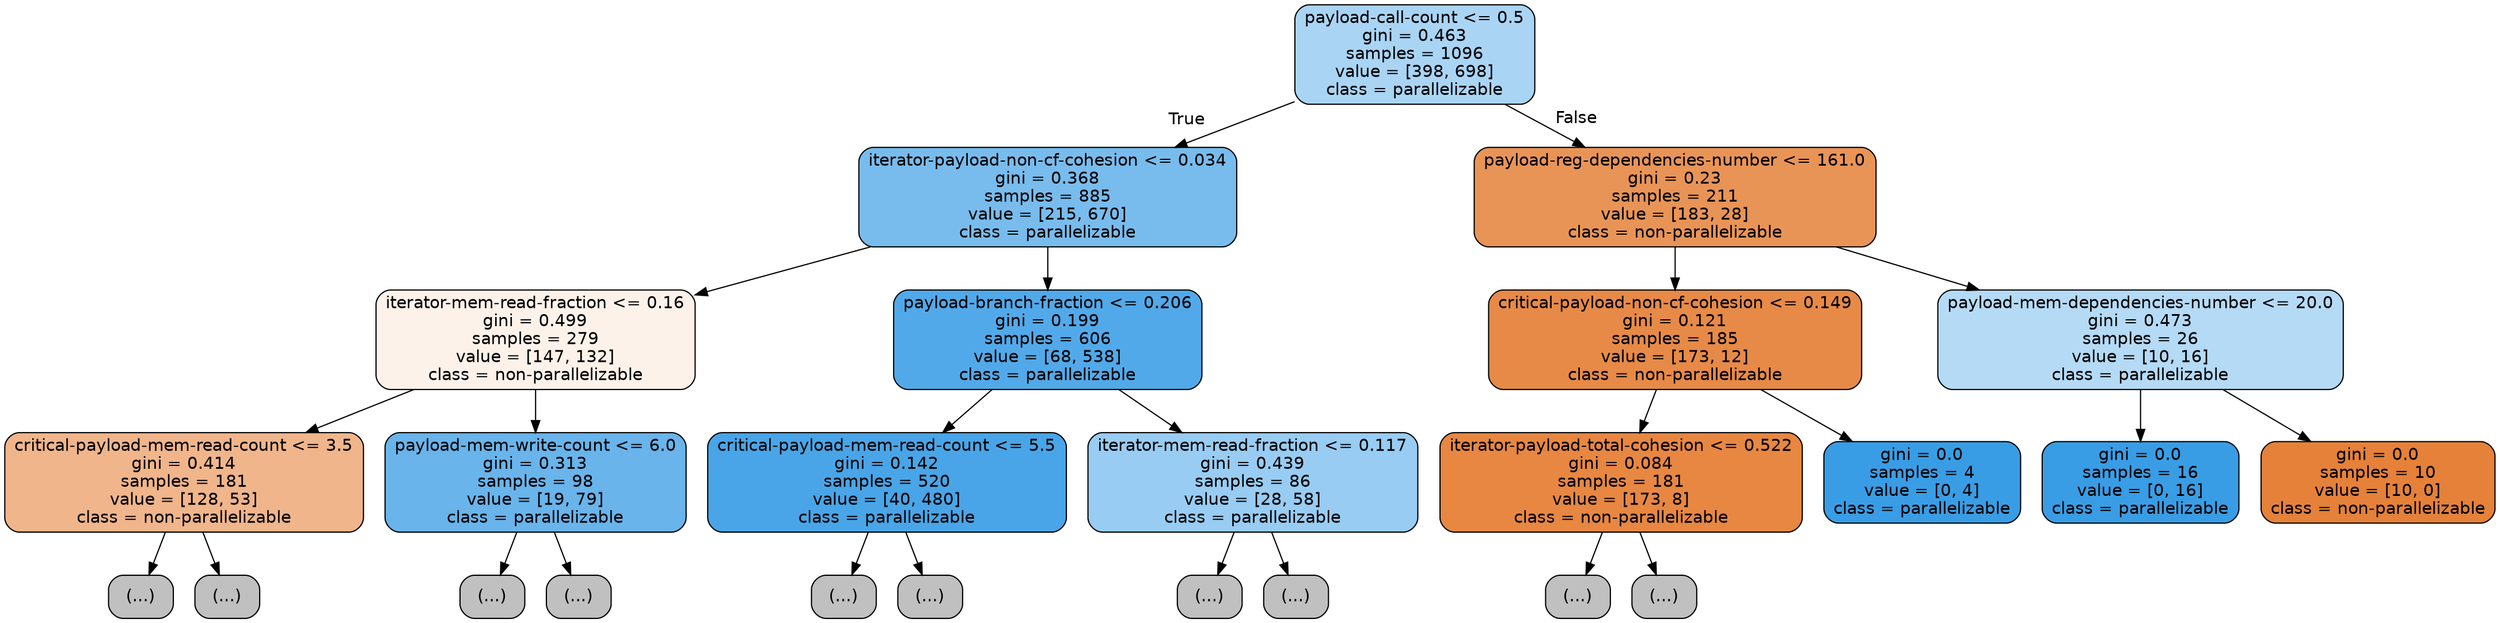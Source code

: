 digraph Tree {
node [shape=box, style="filled, rounded", color="black", fontname=helvetica] ;
edge [fontname=helvetica] ;
0 [label="payload-call-count <= 0.5\ngini = 0.463\nsamples = 1096\nvalue = [398, 698]\nclass = parallelizable", fillcolor="#399de56e"] ;
1 [label="iterator-payload-non-cf-cohesion <= 0.034\ngini = 0.368\nsamples = 885\nvalue = [215, 670]\nclass = parallelizable", fillcolor="#399de5ad"] ;
0 -> 1 [labeldistance=2.5, labelangle=45, headlabel="True"] ;
2 [label="iterator-mem-read-fraction <= 0.16\ngini = 0.499\nsamples = 279\nvalue = [147, 132]\nclass = non-parallelizable", fillcolor="#e581391a"] ;
1 -> 2 ;
3 [label="critical-payload-mem-read-count <= 3.5\ngini = 0.414\nsamples = 181\nvalue = [128, 53]\nclass = non-parallelizable", fillcolor="#e5813995"] ;
2 -> 3 ;
4 [label="(...)", fillcolor="#C0C0C0"] ;
3 -> 4 ;
51 [label="(...)", fillcolor="#C0C0C0"] ;
3 -> 51 ;
52 [label="payload-mem-write-count <= 6.0\ngini = 0.313\nsamples = 98\nvalue = [19, 79]\nclass = parallelizable", fillcolor="#399de5c2"] ;
2 -> 52 ;
53 [label="(...)", fillcolor="#C0C0C0"] ;
52 -> 53 ;
72 [label="(...)", fillcolor="#C0C0C0"] ;
52 -> 72 ;
73 [label="payload-branch-fraction <= 0.206\ngini = 0.199\nsamples = 606\nvalue = [68, 538]\nclass = parallelizable", fillcolor="#399de5df"] ;
1 -> 73 ;
74 [label="critical-payload-mem-read-count <= 5.5\ngini = 0.142\nsamples = 520\nvalue = [40, 480]\nclass = parallelizable", fillcolor="#399de5ea"] ;
73 -> 74 ;
75 [label="(...)", fillcolor="#C0C0C0"] ;
74 -> 75 ;
136 [label="(...)", fillcolor="#C0C0C0"] ;
74 -> 136 ;
145 [label="iterator-mem-read-fraction <= 0.117\ngini = 0.439\nsamples = 86\nvalue = [28, 58]\nclass = parallelizable", fillcolor="#399de584"] ;
73 -> 145 ;
146 [label="(...)", fillcolor="#C0C0C0"] ;
145 -> 146 ;
163 [label="(...)", fillcolor="#C0C0C0"] ;
145 -> 163 ;
174 [label="payload-reg-dependencies-number <= 161.0\ngini = 0.23\nsamples = 211\nvalue = [183, 28]\nclass = non-parallelizable", fillcolor="#e58139d8"] ;
0 -> 174 [labeldistance=2.5, labelangle=-45, headlabel="False"] ;
175 [label="critical-payload-non-cf-cohesion <= 0.149\ngini = 0.121\nsamples = 185\nvalue = [173, 12]\nclass = non-parallelizable", fillcolor="#e58139ed"] ;
174 -> 175 ;
176 [label="iterator-payload-total-cohesion <= 0.522\ngini = 0.084\nsamples = 181\nvalue = [173, 8]\nclass = non-parallelizable", fillcolor="#e58139f3"] ;
175 -> 176 ;
177 [label="(...)", fillcolor="#C0C0C0"] ;
176 -> 177 ;
192 [label="(...)", fillcolor="#C0C0C0"] ;
176 -> 192 ;
195 [label="gini = 0.0\nsamples = 4\nvalue = [0, 4]\nclass = parallelizable", fillcolor="#399de5ff"] ;
175 -> 195 ;
196 [label="payload-mem-dependencies-number <= 20.0\ngini = 0.473\nsamples = 26\nvalue = [10, 16]\nclass = parallelizable", fillcolor="#399de560"] ;
174 -> 196 ;
197 [label="gini = 0.0\nsamples = 16\nvalue = [0, 16]\nclass = parallelizable", fillcolor="#399de5ff"] ;
196 -> 197 ;
198 [label="gini = 0.0\nsamples = 10\nvalue = [10, 0]\nclass = non-parallelizable", fillcolor="#e58139ff"] ;
196 -> 198 ;
}